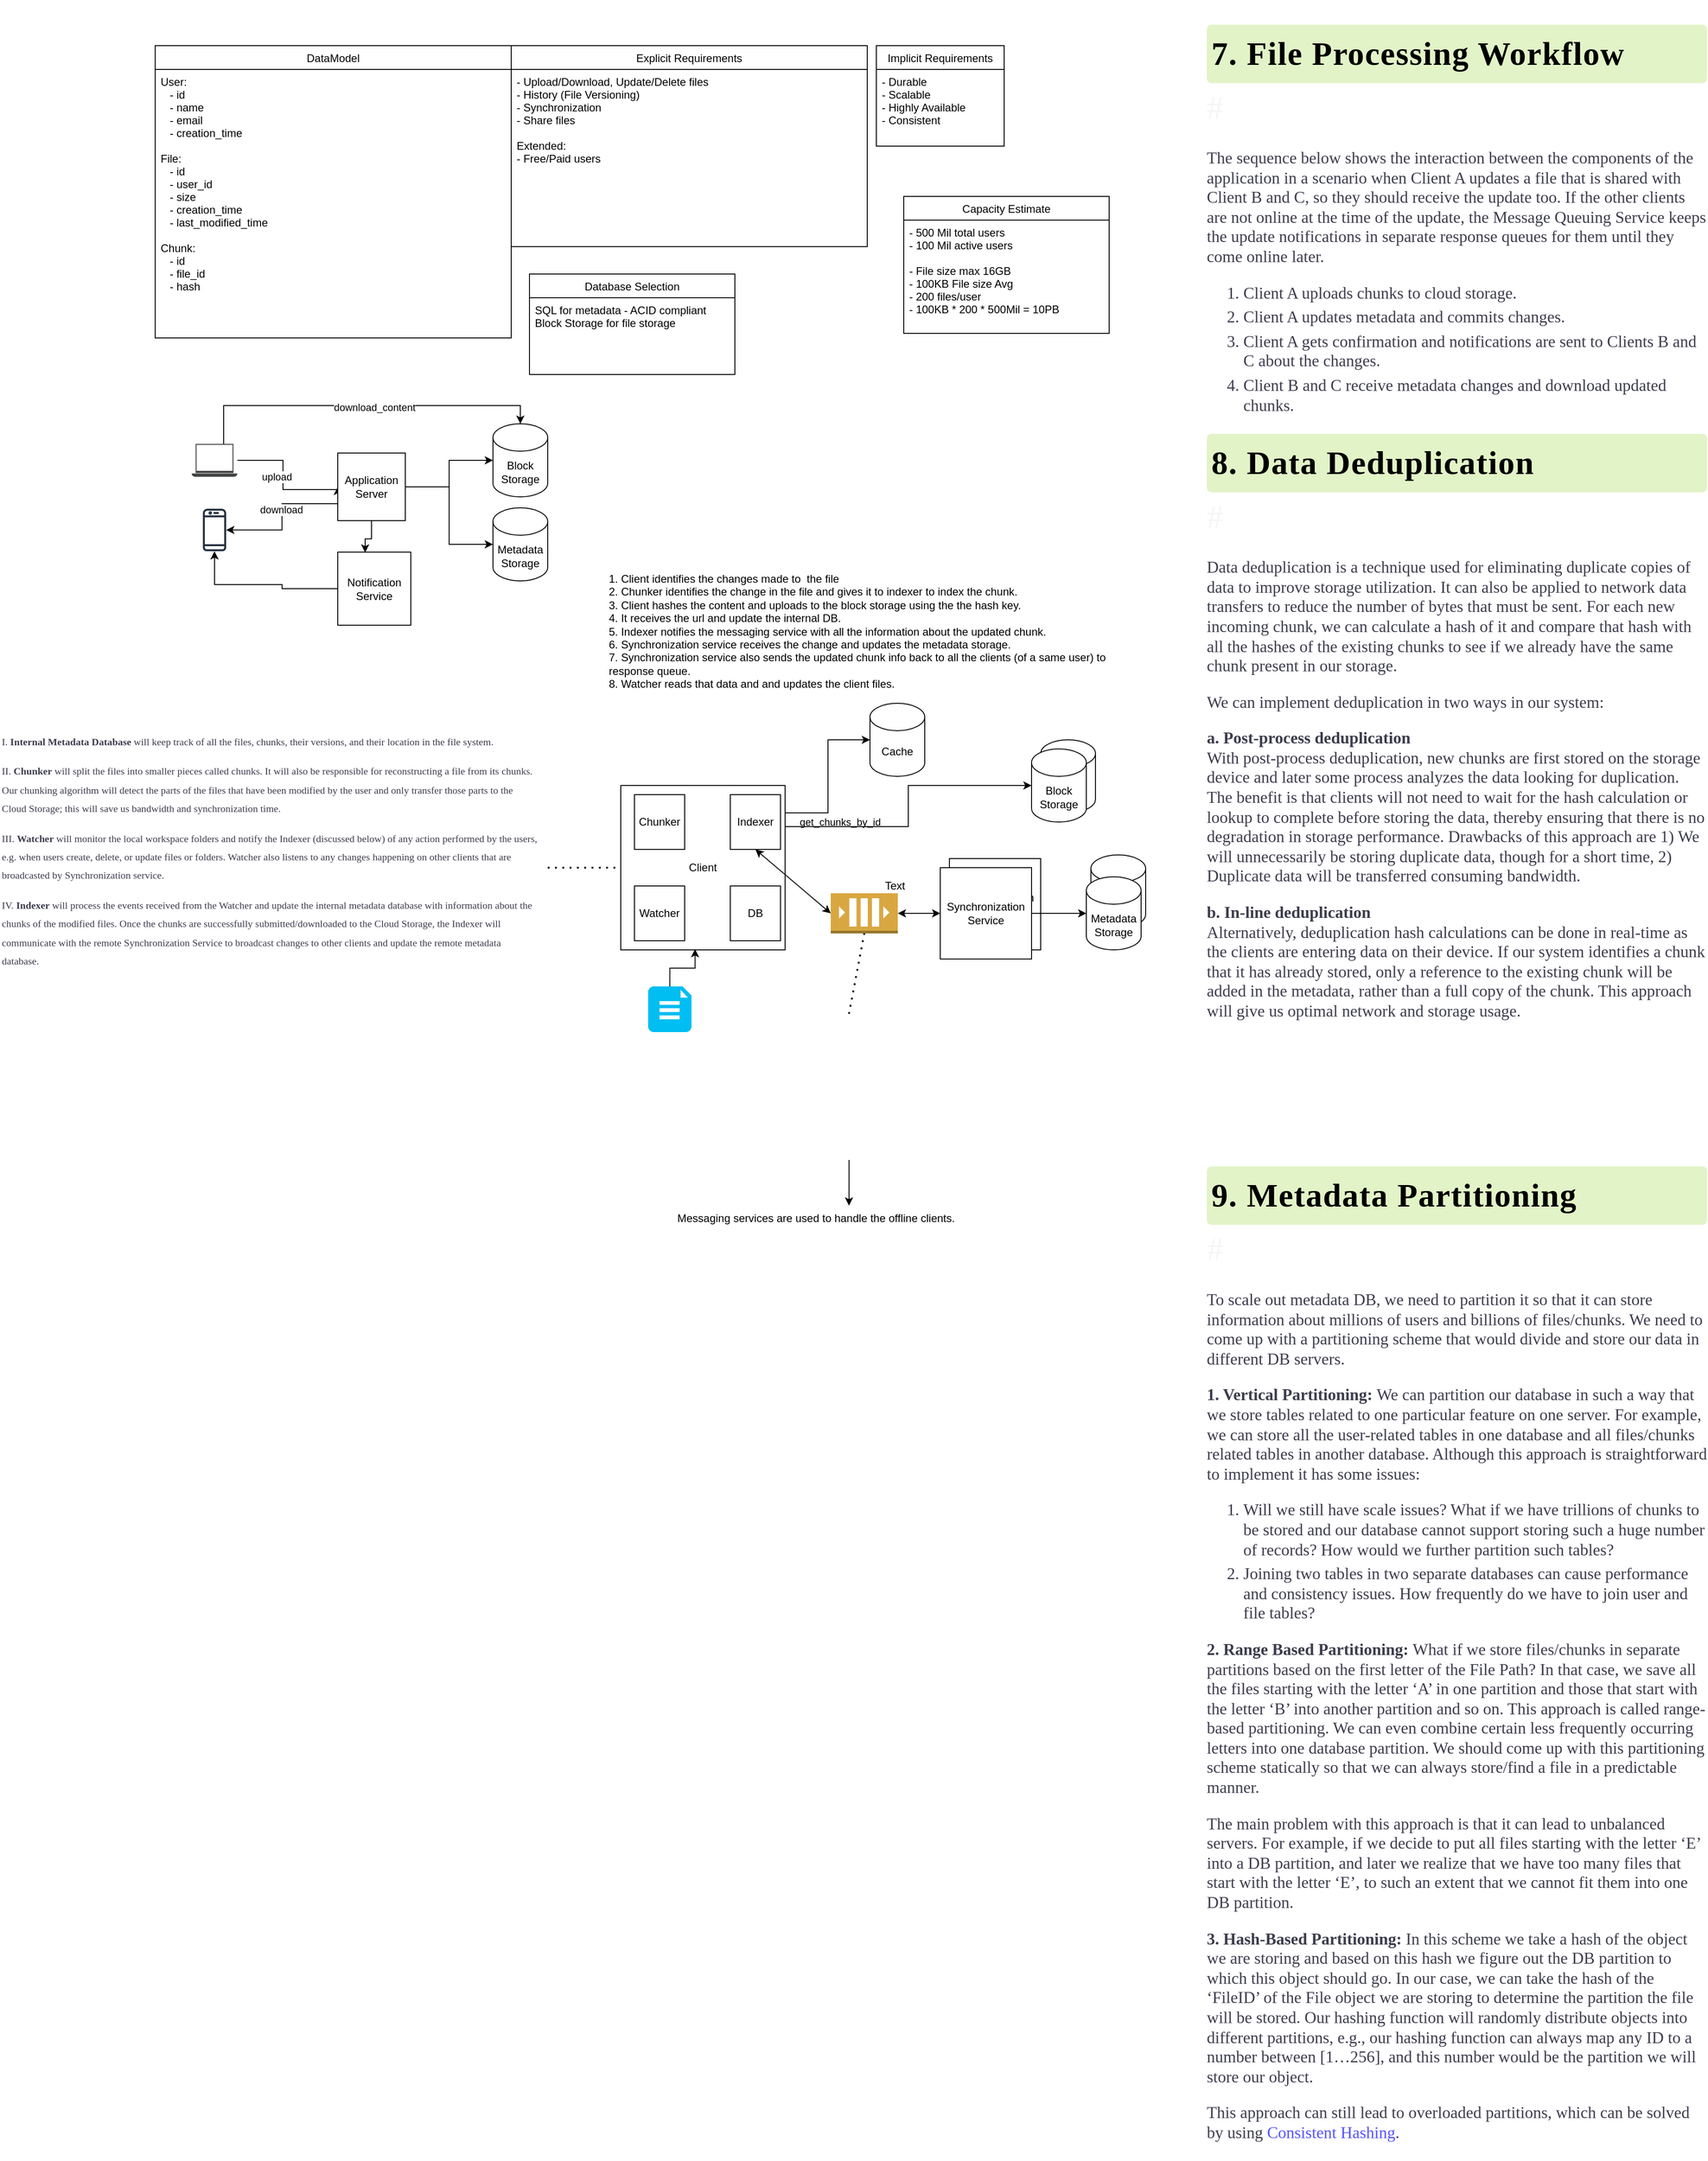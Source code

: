 <mxfile version="14.6.13" type="device"><diagram id="095sRGsU-ENcwPt-soYx" name="Page-1"><mxGraphModel dx="1539" dy="976" grid="1" gridSize="10" guides="1" tooltips="1" connect="1" arrows="1" fold="1" page="1" pageScale="1" pageWidth="850" pageHeight="1100" math="0" shadow="0"><root><mxCell id="0"/><mxCell id="1" parent="0"/><mxCell id="Kj6QXDKpfjniIszYXDEv-81" value="Synchronization Service" style="whiteSpace=wrap;html=1;aspect=fixed;" parent="1" vertex="1"><mxGeometry x="570" y="950" width="100" height="100" as="geometry"/></mxCell><mxCell id="Kj6QXDKpfjniIszYXDEv-69" value="Metadata&lt;br&gt;Storage" style="shape=cylinder3;whiteSpace=wrap;html=1;boundedLbl=1;backgroundOutline=1;size=15;" parent="1" vertex="1"><mxGeometry x="725" y="946" width="60" height="80" as="geometry"/></mxCell><mxCell id="Kj6QXDKpfjniIszYXDEv-68" value="Block Storage" style="shape=cylinder3;whiteSpace=wrap;html=1;boundedLbl=1;backgroundOutline=1;size=15;" parent="1" vertex="1"><mxGeometry x="670" y="820" width="60" height="80" as="geometry"/></mxCell><mxCell id="Kj6QXDKpfjniIszYXDEv-1" value="Explicit Requirements" style="swimlane;fontStyle=0;childLayout=stackLayout;horizontal=1;startSize=26;horizontalStack=0;resizeParent=1;resizeParentMax=0;resizeLast=0;collapsible=1;marginBottom=0;" parent="1" vertex="1"><mxGeometry x="90" y="60" width="390" height="220" as="geometry"/></mxCell><mxCell id="Kj6QXDKpfjniIszYXDEv-2" value="- Upload/Download, Update/Delete files&#10;- History (File Versioning)&#10;- Synchronization&#10;- Share files&#10;&#10;Extended:&#10;- Free/Paid users " style="text;strokeColor=none;fillColor=none;align=left;verticalAlign=top;spacingLeft=4;spacingRight=4;overflow=hidden;rotatable=0;points=[[0,0.5],[1,0.5]];portConstraint=eastwest;" parent="Kj6QXDKpfjniIszYXDEv-1" vertex="1"><mxGeometry y="26" width="390" height="194" as="geometry"/></mxCell><mxCell id="Kj6QXDKpfjniIszYXDEv-3" value="Implicit Requirements" style="swimlane;fontStyle=0;childLayout=stackLayout;horizontal=1;startSize=26;horizontalStack=0;resizeParent=1;resizeParentMax=0;resizeLast=0;collapsible=1;marginBottom=0;" parent="1" vertex="1"><mxGeometry x="490" y="60" width="140" height="110" as="geometry"/></mxCell><mxCell id="Kj6QXDKpfjniIszYXDEv-4" value="- Durable&#10;- Scalable&#10;- Highly Available&#10;- Consistent" style="text;strokeColor=none;fillColor=none;align=left;verticalAlign=top;spacingLeft=4;spacingRight=4;overflow=hidden;rotatable=0;points=[[0,0.5],[1,0.5]];portConstraint=eastwest;" parent="Kj6QXDKpfjniIszYXDEv-3" vertex="1"><mxGeometry y="26" width="140" height="84" as="geometry"/></mxCell><mxCell id="Kj6QXDKpfjniIszYXDEv-5" value="Database Selection" style="swimlane;fontStyle=0;childLayout=stackLayout;horizontal=1;startSize=26;horizontalStack=0;resizeParent=1;resizeParentMax=0;resizeLast=0;collapsible=1;marginBottom=0;" parent="1" vertex="1"><mxGeometry x="110" y="310" width="225" height="110" as="geometry"/></mxCell><mxCell id="Kj6QXDKpfjniIszYXDEv-6" value="SQL for metadata - ACID compliant&#10;Block Storage for file storage" style="text;strokeColor=none;fillColor=none;align=left;verticalAlign=top;spacingLeft=4;spacingRight=4;overflow=hidden;rotatable=0;points=[[0,0.5],[1,0.5]];portConstraint=eastwest;" parent="Kj6QXDKpfjniIszYXDEv-5" vertex="1"><mxGeometry y="26" width="225" height="84" as="geometry"/></mxCell><mxCell id="Kj6QXDKpfjniIszYXDEv-9" value="Capacity Estimate" style="swimlane;fontStyle=0;childLayout=stackLayout;horizontal=1;startSize=26;horizontalStack=0;resizeParent=1;resizeParentMax=0;resizeLast=0;collapsible=1;marginBottom=0;" parent="1" vertex="1"><mxGeometry x="520" y="225" width="225" height="150" as="geometry"/></mxCell><mxCell id="Kj6QXDKpfjniIszYXDEv-10" value="- 500 Mil total users&#10;- 100 Mil active users&#10;&#10;- File size max 16GB &#10;- 100KB File size Avg&#10;- 200 files/user&#10;- 100KB * 200 * 500Mil = 10PB&#10;&#10;" style="text;strokeColor=none;fillColor=none;align=left;verticalAlign=top;spacingLeft=4;spacingRight=4;overflow=hidden;rotatable=0;points=[[0,0.5],[1,0.5]];portConstraint=eastwest;" parent="Kj6QXDKpfjniIszYXDEv-9" vertex="1"><mxGeometry y="26" width="225" height="124" as="geometry"/></mxCell><mxCell id="Kj6QXDKpfjniIszYXDEv-11" value="DataModel" style="swimlane;fontStyle=0;childLayout=stackLayout;horizontal=1;startSize=26;horizontalStack=0;resizeParent=1;resizeParentMax=0;resizeLast=0;collapsible=1;marginBottom=0;" parent="1" vertex="1"><mxGeometry x="-300" y="60" width="390" height="320" as="geometry"/></mxCell><mxCell id="Kj6QXDKpfjniIszYXDEv-65" value="User:&#10;   - id&#10;   - name&#10;   - email&#10;   - creation_time&#10;&#10;File:&#10;   - id&#10;   - user_id&#10;   - size&#10;   - creation_time&#10;   - last_modified_time&#10;&#10;Chunk:&#10;   - id&#10;   - file_id&#10;   - hash " style="text;strokeColor=none;fillColor=none;align=left;verticalAlign=top;spacingLeft=4;spacingRight=4;overflow=hidden;rotatable=0;points=[[0,0.5],[1,0.5]];portConstraint=eastwest;" parent="Kj6QXDKpfjniIszYXDEv-11" vertex="1"><mxGeometry y="26" width="390" height="294" as="geometry"/></mxCell><mxCell id="Kj6QXDKpfjniIszYXDEv-25" style="edgeStyle=orthogonalEdgeStyle;rounded=0;orthogonalLoop=1;jettySize=auto;html=1;entryX=0;entryY=0.5;entryDx=0;entryDy=0;" parent="1" source="Kj6QXDKpfjniIszYXDEv-17" target="Kj6QXDKpfjniIszYXDEv-22" edge="1"><mxGeometry relative="1" as="geometry"><Array as="points"><mxPoint x="-160" y="514"/><mxPoint x="-160" y="546"/></Array></mxGeometry></mxCell><mxCell id="Kj6QXDKpfjniIszYXDEv-31" value="upload" style="edgeLabel;html=1;align=center;verticalAlign=middle;resizable=0;points=[];" parent="Kj6QXDKpfjniIszYXDEv-25" vertex="1" connectable="0"><mxGeometry x="-0.636" y="-2" relative="1" as="geometry"><mxPoint x="16" y="16" as="offset"/></mxGeometry></mxCell><mxCell id="Kj6QXDKpfjniIszYXDEv-36" style="edgeStyle=orthogonalEdgeStyle;rounded=0;orthogonalLoop=1;jettySize=auto;html=1;entryX=0.5;entryY=0;entryDx=0;entryDy=0;entryPerimeter=0;" parent="1" source="Kj6QXDKpfjniIszYXDEv-17" target="Kj6QXDKpfjniIszYXDEv-28" edge="1"><mxGeometry relative="1" as="geometry"><Array as="points"><mxPoint x="-225" y="454"/><mxPoint x="100" y="454"/></Array></mxGeometry></mxCell><mxCell id="Kj6QXDKpfjniIszYXDEv-37" value="download_content" style="edgeLabel;html=1;align=center;verticalAlign=middle;resizable=0;points=[];" parent="Kj6QXDKpfjniIszYXDEv-36" vertex="1" connectable="0"><mxGeometry x="0.07" y="-2" relative="1" as="geometry"><mxPoint as="offset"/></mxGeometry></mxCell><mxCell id="Kj6QXDKpfjniIszYXDEv-17" value="" style="pointerEvents=1;shadow=0;dashed=0;html=1;strokeColor=none;fillColor=#434445;aspect=fixed;labelPosition=center;verticalLabelPosition=bottom;verticalAlign=top;align=center;outlineConnect=0;shape=mxgraph.vvd.laptop;" parent="1" vertex="1"><mxGeometry x="-260" y="496" width="50" height="36" as="geometry"/></mxCell><mxCell id="Kj6QXDKpfjniIszYXDEv-26" style="edgeStyle=orthogonalEdgeStyle;rounded=0;orthogonalLoop=1;jettySize=auto;html=1;exitX=0;exitY=0.75;exitDx=0;exitDy=0;" parent="1" source="Kj6QXDKpfjniIszYXDEv-22" target="Kj6QXDKpfjniIszYXDEv-21" edge="1"><mxGeometry relative="1" as="geometry"/></mxCell><mxCell id="Kj6QXDKpfjniIszYXDEv-32" value="download" style="edgeLabel;html=1;align=center;verticalAlign=middle;resizable=0;points=[];" parent="Kj6QXDKpfjniIszYXDEv-26" vertex="1" connectable="0"><mxGeometry x="-0.106" y="-1" relative="1" as="geometry"><mxPoint as="offset"/></mxGeometry></mxCell><mxCell id="Kj6QXDKpfjniIszYXDEv-21" value="" style="outlineConnect=0;fontColor=#232F3E;gradientColor=none;fillColor=#232F3E;strokeColor=none;dashed=0;verticalLabelPosition=bottom;verticalAlign=top;align=center;html=1;fontSize=12;fontStyle=0;aspect=fixed;pointerEvents=1;shape=mxgraph.aws4.mobile_client;" parent="1" vertex="1"><mxGeometry x="-247.75" y="566" width="25.5" height="48.52" as="geometry"/></mxCell><mxCell id="Kj6QXDKpfjniIszYXDEv-29" style="edgeStyle=orthogonalEdgeStyle;rounded=0;orthogonalLoop=1;jettySize=auto;html=1;entryX=0;entryY=0.5;entryDx=0;entryDy=0;entryPerimeter=0;" parent="1" source="Kj6QXDKpfjniIszYXDEv-22" target="Kj6QXDKpfjniIszYXDEv-28" edge="1"><mxGeometry relative="1" as="geometry"/></mxCell><mxCell id="Kj6QXDKpfjniIszYXDEv-35" style="edgeStyle=orthogonalEdgeStyle;rounded=0;orthogonalLoop=1;jettySize=auto;html=1;entryX=0;entryY=0.5;entryDx=0;entryDy=0;entryPerimeter=0;" parent="1" source="Kj6QXDKpfjniIszYXDEv-22" target="Kj6QXDKpfjniIszYXDEv-34" edge="1"><mxGeometry relative="1" as="geometry"/></mxCell><mxCell id="xe1lGfjg5eiBu0CHNYC4-3" style="edgeStyle=orthogonalEdgeStyle;rounded=0;orthogonalLoop=1;jettySize=auto;html=1;entryX=0.375;entryY=0.006;entryDx=0;entryDy=0;entryPerimeter=0;" parent="1" source="Kj6QXDKpfjniIszYXDEv-22" target="xe1lGfjg5eiBu0CHNYC4-2" edge="1"><mxGeometry relative="1" as="geometry"/></mxCell><mxCell id="Kj6QXDKpfjniIszYXDEv-22" value="Application Server" style="whiteSpace=wrap;html=1;aspect=fixed;" parent="1" vertex="1"><mxGeometry x="-100" y="506" width="74" height="74" as="geometry"/></mxCell><mxCell id="Kj6QXDKpfjniIszYXDEv-28" value="Block Storage" style="shape=cylinder3;whiteSpace=wrap;html=1;boundedLbl=1;backgroundOutline=1;size=15;" parent="1" vertex="1"><mxGeometry x="70" y="474" width="60" height="80" as="geometry"/></mxCell><mxCell id="Kj6QXDKpfjniIszYXDEv-34" value="Metadata&lt;br&gt;Storage" style="shape=cylinder3;whiteSpace=wrap;html=1;boundedLbl=1;backgroundOutline=1;size=15;" parent="1" vertex="1"><mxGeometry x="70" y="566" width="60" height="80" as="geometry"/></mxCell><mxCell id="Kj6QXDKpfjniIszYXDEv-54" style="edgeStyle=orthogonalEdgeStyle;rounded=0;orthogonalLoop=1;jettySize=auto;html=1;entryX=0;entryY=0.5;entryDx=0;entryDy=0;entryPerimeter=0;exitX=1;exitY=0.25;exitDx=0;exitDy=0;" parent="1" source="Kj6QXDKpfjniIszYXDEv-38" target="Kj6QXDKpfjniIszYXDEv-83" edge="1"><mxGeometry relative="1" as="geometry"><mxPoint x="520" y="870" as="targetPoint"/><Array as="points"><mxPoint x="390" y="900"/><mxPoint x="437" y="900"/><mxPoint x="437" y="820"/></Array></mxGeometry></mxCell><mxCell id="Kj6QXDKpfjniIszYXDEv-67" value="get_chunks_by_id" style="edgeLabel;html=1;align=center;verticalAlign=middle;resizable=0;points=[];" parent="Kj6QXDKpfjniIszYXDEv-54" vertex="1" connectable="0"><mxGeometry x="0.083" y="4" relative="1" as="geometry"><mxPoint x="17" y="50" as="offset"/></mxGeometry></mxCell><mxCell id="Kj6QXDKpfjniIszYXDEv-84" style="edgeStyle=orthogonalEdgeStyle;rounded=0;orthogonalLoop=1;jettySize=auto;html=1;exitX=1;exitY=0.25;exitDx=0;exitDy=0;" parent="1" source="Kj6QXDKpfjniIszYXDEv-38" target="Kj6QXDKpfjniIszYXDEv-55" edge="1"><mxGeometry relative="1" as="geometry"/></mxCell><mxCell id="Kj6QXDKpfjniIszYXDEv-38" value="Client" style="whiteSpace=wrap;html=1;aspect=fixed;" parent="1" vertex="1"><mxGeometry x="210" y="870" width="180" height="180" as="geometry"/></mxCell><mxCell id="Kj6QXDKpfjniIszYXDEv-40" value="Chunker" style="rounded=0;whiteSpace=wrap;html=1;" parent="1" vertex="1"><mxGeometry x="225" y="880" width="55" height="60" as="geometry"/></mxCell><mxCell id="Kj6QXDKpfjniIszYXDEv-42" value="Indexer" style="rounded=0;whiteSpace=wrap;html=1;" parent="1" vertex="1"><mxGeometry x="330" y="880" width="55" height="60" as="geometry"/></mxCell><mxCell id="Kj6QXDKpfjniIszYXDEv-43" value="Watcher" style="rounded=0;whiteSpace=wrap;html=1;" parent="1" vertex="1"><mxGeometry x="225" y="980" width="55" height="60" as="geometry"/></mxCell><mxCell id="Kj6QXDKpfjniIszYXDEv-44" value="DB" style="rounded=0;whiteSpace=wrap;html=1;" parent="1" vertex="1"><mxGeometry x="330" y="980" width="55" height="60" as="geometry"/></mxCell><mxCell id="Kj6QXDKpfjniIszYXDEv-45" value="&lt;div class=&quot;mt-5 relative&quot; style=&quot;box-sizing: border-box ; margin-top: 1.25rem ; position: relative ; color: rgb(0 , 0 , 0) ; font-style: normal ; font-weight: 400 ; letter-spacing: normal ; text-indent: 0px ; text-transform: none ; word-spacing: 0px ; background-color: rgb(255 , 255 , 255)&quot;&gt;&lt;div style=&quot;box-sizing: border-box&quot;&gt;&lt;div style=&quot;box-sizing: border-box&quot;&gt;&lt;div style=&quot;box-sizing: border-box&quot;&gt;&lt;div tabindex=&quot;0&quot; style=&quot;box-sizing: border-box ; outline: none&quot;&gt;&lt;div style=&quot;box-sizing: border-box&quot;&gt;&lt;div class=&quot;&quot; style=&quot;box-sizing: border-box&quot;&gt;&lt;div class=&quot;&quot; style=&quot;box-sizing: border-box&quot;&gt;&lt;div class=&quot;markdown-container-div Markdown__MarkdownContainerDiv-sc-1j2yuel-5 hwDRqT&quot; style=&quot;box-sizing: border-box ; height: auto ; width: 588.182px&quot;&gt;&lt;div class=&quot;markdownViewer Markdown__Viewer-sc-1j2yuel-1 gvyjDX&quot; style=&quot;box-sizing: border-box ; color: rgb(61 , 61 , 78) ; line-height: 1.7 ; outline: none ; overflow-wrap: break-word&quot;&gt;&lt;p style=&quot;box-sizing: border-box ; margin: 1em 0px ; display: block&quot;&gt;&lt;font face=&quot;Verdana&quot; style=&quot;font-size: 11px&quot;&gt;I.&amp;nbsp;&lt;strong style=&quot;box-sizing: border-box ; font-weight: 700&quot;&gt;Internal Metadata Database&lt;/strong&gt;&amp;nbsp;will keep track of all the files, chunks, their versions, and their location in the file system.&lt;/font&gt;&lt;/p&gt;&lt;p style=&quot;box-sizing: border-box ; margin: 1em 0px ; display: block&quot;&gt;&lt;font face=&quot;Verdana&quot; style=&quot;font-size: 11px&quot;&gt;II.&lt;span&gt;&amp;nbsp;&lt;/span&gt;&lt;strong style=&quot;box-sizing: border-box ; font-weight: 700&quot;&gt;Chunker&lt;/strong&gt;&lt;span&gt;&amp;nbsp;&lt;/span&gt;will split the files into smaller pieces called chunks. It will also be responsible for reconstructing a file from its chunks. Our chunking algorithm will detect the parts of the files that have been modified by the user and only transfer those parts to the Cloud Storage; this will save us bandwidth and synchronization time.&lt;/font&gt;&lt;/p&gt;&lt;p style=&quot;box-sizing: border-box ; margin: 1em 0px ; display: block&quot;&gt;&lt;font face=&quot;Verdana&quot; style=&quot;font-size: 11px&quot;&gt;III.&lt;span&gt;&amp;nbsp;&lt;/span&gt;&lt;strong style=&quot;box-sizing: border-box ; font-weight: 700&quot;&gt;Watcher&lt;/strong&gt;&lt;span&gt;&amp;nbsp;&lt;/span&gt;will monitor the local workspace folders and notify the Indexer (discussed below) of any action performed by the users, e.g. when users create, delete, or update files or folders. Watcher also listens to any changes happening on other clients that are broadcasted by Synchronization service.&lt;/font&gt;&lt;/p&gt;&lt;p style=&quot;box-sizing: border-box ; margin: 1em 0px ; display: block&quot;&gt;&lt;font face=&quot;Verdana&quot; style=&quot;font-size: 11px&quot;&gt;IV.&lt;span&gt;&amp;nbsp;&lt;/span&gt;&lt;strong style=&quot;box-sizing: border-box ; font-weight: 700&quot;&gt;Indexer&lt;/strong&gt;&lt;span&gt;&amp;nbsp;&lt;/span&gt;will process the events received from the Watcher and update the internal metadata database with information about the chunks of the modified files. Once the chunks are successfully submitted/downloaded to the Cloud Storage, the Indexer will communicate with the remote Synchronization Service to broadcast changes to other clients and update the remote metadata database.&lt;/font&gt;&lt;/p&gt;&lt;/div&gt;&lt;/div&gt;&lt;/div&gt;&lt;/div&gt;&lt;/div&gt;&lt;/div&gt;&lt;/div&gt;&lt;/div&gt;&lt;/div&gt;&lt;/div&gt;&lt;div class=&quot;mt-5 relative&quot; style=&quot;box-sizing: border-box ; margin-top: 1.25rem ; position: relative ; color: rgb(0 , 0 , 0) ; font-style: normal ; font-weight: 400 ; letter-spacing: normal ; text-indent: 0px ; text-transform: none ; word-spacing: 0px ; background-color: rgb(255 , 255 , 255)&quot;&gt;&lt;div style=&quot;box-sizing: border-box&quot;&gt;&lt;div style=&quot;box-sizing: border-box&quot;&gt;&lt;div style=&quot;box-sizing: border-box&quot;&gt;&lt;div tabindex=&quot;0&quot; style=&quot;box-sizing: border-box ; outline: none&quot;&gt;&lt;div style=&quot;box-sizing: border-box&quot;&gt;&lt;div class=&quot;&quot; style=&quot;box-sizing: border-box&quot;&gt;&lt;div class=&quot;&quot; style=&quot;box-sizing: border-box&quot;&gt;&lt;div style=&quot;box-sizing: border-box ; margin-top: 30px ; margin-bottom: 30px&quot;&gt;&lt;div style=&quot;box-sizing: border-box ; text-align: center&quot;&gt;&lt;div style=&quot;box-sizing: border-box ; position: relative ; display: inline-flex ; align-items: flex-start&quot;&gt;&lt;br class=&quot;Apple-interchange-newline&quot;&gt;&lt;/div&gt;&lt;/div&gt;&lt;/div&gt;&lt;/div&gt;&lt;/div&gt;&lt;/div&gt;&lt;/div&gt;&lt;/div&gt;&lt;/div&gt;&lt;/div&gt;&lt;/div&gt;" style="text;whiteSpace=wrap;html=1;" parent="1" vertex="1"><mxGeometry x="-470" y="785" width="600" height="350" as="geometry"/></mxCell><mxCell id="Kj6QXDKpfjniIszYXDEv-50" value="" style="endArrow=none;dashed=1;html=1;dashPattern=1 3;strokeWidth=2;" parent="1" source="Kj6QXDKpfjniIszYXDEv-45" target="Kj6QXDKpfjniIszYXDEv-38" edge="1"><mxGeometry width="50" height="50" relative="1" as="geometry"><mxPoint x="90" y="1000" as="sourcePoint"/><mxPoint x="140" y="950" as="targetPoint"/></mxGeometry></mxCell><mxCell id="Kj6QXDKpfjniIszYXDEv-58" value="" style="edgeStyle=orthogonalEdgeStyle;rounded=0;orthogonalLoop=1;jettySize=auto;html=1;" parent="1" source="Kj6QXDKpfjniIszYXDEv-51" target="Kj6QXDKpfjniIszYXDEv-57" edge="1"><mxGeometry relative="1" as="geometry"/></mxCell><mxCell id="Kj6QXDKpfjniIszYXDEv-51" value="Synchronization Service" style="whiteSpace=wrap;html=1;aspect=fixed;" parent="1" vertex="1"><mxGeometry x="560" y="960" width="100" height="100" as="geometry"/></mxCell><mxCell id="Kj6QXDKpfjniIszYXDEv-55" value="Block Storage" style="shape=cylinder3;whiteSpace=wrap;html=1;boundedLbl=1;backgroundOutline=1;size=15;" parent="1" vertex="1"><mxGeometry x="660" y="830" width="60" height="80" as="geometry"/></mxCell><mxCell id="Kj6QXDKpfjniIszYXDEv-56" value="" style="outlineConnect=0;dashed=0;verticalLabelPosition=bottom;verticalAlign=top;align=center;html=1;shape=mxgraph.aws3.queue;fillColor=#D9A741;gradientColor=none;" parent="1" vertex="1"><mxGeometry x="440" y="988" width="73.5" height="44" as="geometry"/></mxCell><mxCell id="Kj6QXDKpfjniIszYXDEv-57" value="Metadata&lt;br&gt;Storage" style="shape=cylinder3;whiteSpace=wrap;html=1;boundedLbl=1;backgroundOutline=1;size=15;" parent="1" vertex="1"><mxGeometry x="720" y="970" width="60" height="80" as="geometry"/></mxCell><mxCell id="Kj6QXDKpfjniIszYXDEv-80" style="edgeStyle=orthogonalEdgeStyle;rounded=0;orthogonalLoop=1;jettySize=auto;html=1;entryX=0.391;entryY=0;entryDx=0;entryDy=0;entryPerimeter=0;" parent="1" source="Kj6QXDKpfjniIszYXDEv-61" target="Kj6QXDKpfjniIszYXDEv-79" edge="1"><mxGeometry relative="1" as="geometry"/></mxCell><mxCell id="Kj6QXDKpfjniIszYXDEv-61" value="" style="shape=image;verticalLabelPosition=bottom;labelBackgroundColor=#ffffff;verticalAlign=top;aspect=fixed;imageAspect=0;image=https://media.geeksforgeeks.org/wp-content/cdn-uploads/20200619220312/System-Design-Dropbox-Message-Queue-Service.png;" parent="1" vertex="1"><mxGeometry x="324.05" y="1120" width="271.9" height="160" as="geometry"/></mxCell><mxCell id="Kj6QXDKpfjniIszYXDEv-62" value="" style="endArrow=none;dashed=1;html=1;dashPattern=1 3;strokeWidth=2;entryX=0.5;entryY=1;entryDx=0;entryDy=0;entryPerimeter=0;exitX=0.5;exitY=0;exitDx=0;exitDy=0;" parent="1" source="Kj6QXDKpfjniIszYXDEv-61" target="Kj6QXDKpfjniIszYXDEv-56" edge="1"><mxGeometry width="50" height="50" relative="1" as="geometry"><mxPoint x="60" y="1230" as="sourcePoint"/><mxPoint x="110" y="1180" as="targetPoint"/></mxGeometry></mxCell><mxCell id="Kj6QXDKpfjniIszYXDEv-73" value="" style="endArrow=classic;startArrow=classic;html=1;entryX=0;entryY=0.5;entryDx=0;entryDy=0;exitX=1;exitY=0.5;exitDx=0;exitDy=0;exitPerimeter=0;" parent="1" source="Kj6QXDKpfjniIszYXDEv-56" target="Kj6QXDKpfjniIszYXDEv-51" edge="1"><mxGeometry width="50" height="50" relative="1" as="geometry"><mxPoint x="490" y="1044" as="sourcePoint"/><mxPoint x="570" y="1140" as="targetPoint"/></mxGeometry></mxCell><mxCell id="Kj6QXDKpfjniIszYXDEv-75" value="" style="endArrow=classic;startArrow=classic;html=1;entryX=0;entryY=0.5;entryDx=0;entryDy=0;exitX=0.5;exitY=1;exitDx=0;exitDy=0;entryPerimeter=0;" parent="1" source="Kj6QXDKpfjniIszYXDEv-42" target="Kj6QXDKpfjniIszYXDEv-56" edge="1"><mxGeometry width="50" height="50" relative="1" as="geometry"><mxPoint x="500" y="1054" as="sourcePoint"/><mxPoint x="540" y="1054" as="targetPoint"/></mxGeometry></mxCell><mxCell id="Kj6QXDKpfjniIszYXDEv-76" value="1. Client identifies the changes made to&amp;nbsp; the file&amp;nbsp;&lt;br&gt;2. Chunker identifies the change in the file and gives it to indexer to index the chunk.&lt;br&gt;3. Client hashes the content and uploads to the block storage using the the hash key.&lt;br&gt;4. It receives the url and update the internal DB.&lt;br&gt;5. Indexer notifies the messaging service with all the information about the updated chunk.&lt;br&gt;6. Synchronization service receives the change and updates the metadata storage.&lt;br&gt;7. Synchronization service also sends the updated chunk info back to all the clients (of a same user) to response queue.&lt;br&gt;8. Watcher reads that data and and updates the client files." style="text;whiteSpace=wrap;html=1;" parent="1" vertex="1"><mxGeometry x="195" y="630" width="590" height="140" as="geometry"/></mxCell><mxCell id="Kj6QXDKpfjniIszYXDEv-79" value="Messaging services are used to handle the offline clients." style="text;whiteSpace=wrap;html=1;" parent="1" vertex="1"><mxGeometry x="270" y="1330" width="485.95" height="30" as="geometry"/></mxCell><mxCell id="Kj6QXDKpfjniIszYXDEv-83" value="Cache" style="shape=cylinder3;whiteSpace=wrap;html=1;boundedLbl=1;backgroundOutline=1;size=15;" parent="1" vertex="1"><mxGeometry x="483" y="780" width="60" height="80" as="geometry"/></mxCell><mxCell id="Kj6QXDKpfjniIszYXDEv-88" value="&lt;meta charset=&quot;utf-8&quot;&gt;&lt;h2 id=&quot;div-stylecolorblack-background-colore2f4c7-border-radius5px-padding5px9-metadata-partitioningdiv&quot; style=&quot;box-sizing: border-box; font-family: &amp;quot;nunito sans&amp;quot;; font-weight: 600; line-height: 1.5; color: rgb(46, 46, 64); margin-top: 20px; margin-bottom: 10px; font-size: 2.25rem; letter-spacing: 0.025em; font-style: normal; text-indent: 0px; text-transform: none; word-spacing: 0px; background-color: rgb(255, 255, 255);&quot;&gt;&lt;div style=&quot;box-sizing: border-box ; color: black ; background-color: rgb(226 , 244 , 199) ; border-radius: 5px ; padding: 5px&quot;&gt;9. Metadata Partitioning&lt;/div&gt;&lt;a class=&quot;markdownIt-Anchor&quot; href=&quot;https://www.educative.io/courses/grokking-the-system-design-interview/m22Gymjp4mG#div-stylecolorblack-background-colore2f4c7-border-radius5px-padding5px9-metadata-partitioningdiv&quot; style=&quot;box-sizing: border-box ; background-color: transparent ; color: rgb(85 , 83 , 255) ; text-decoration: none ; transition: 0.2s ease 0s&quot;&gt;&lt;span class=&quot;anchor-link&quot; style=&quot;box-sizing: border-box ; color: rgb(245 , 245 , 245) ; font-weight: normal ; transition: all 0.2s ease 0s&quot;&gt;#&lt;/span&gt;&lt;/a&gt;&lt;/h2&gt;&lt;p style=&quot;box-sizing: border-box; margin: 1em 0px; display: block; color: rgb(61, 61, 78); font-family: &amp;quot;droid serif&amp;quot;, georgia, serif; font-size: 18px; font-style: normal; font-weight: 400; letter-spacing: normal; text-indent: 0px; text-transform: none; word-spacing: 0px; background-color: rgb(255, 255, 255);&quot;&gt;To scale out metadata DB, we need to partition it so that it can store information about millions of users and billions of files/chunks. We need to come up with a partitioning scheme that would divide and store our data in different DB servers.&lt;/p&gt;&lt;p style=&quot;box-sizing: border-box; margin: 1em 0px; display: block; color: rgb(61, 61, 78); font-family: &amp;quot;droid serif&amp;quot;, georgia, serif; font-size: 18px; font-style: normal; font-weight: 400; letter-spacing: normal; text-indent: 0px; text-transform: none; word-spacing: 0px; background-color: rgb(255, 255, 255);&quot;&gt;&lt;strong style=&quot;box-sizing: border-box ; font-weight: 700 ; font-family: &amp;quot;droid serif&amp;quot; , &amp;quot;georgia&amp;quot; , serif&quot;&gt;1. Vertical Partitioning:&lt;/strong&gt;&lt;span&gt;&amp;nbsp;&lt;/span&gt;We can partition our database in such a way that we store tables related to one particular feature on one server. For example, we can store all the user-related tables in one database and all files/chunks related tables in another database. Although this approach is straightforward to implement it has some issues:&lt;/p&gt;&lt;ol style=&quot;box-sizing: border-box; margin-top: 0px; margin-bottom: 10px; color: rgb(61, 61, 78); font-family: &amp;quot;droid serif&amp;quot;, georgia, serif; font-size: 18px; font-style: normal; font-weight: 400; letter-spacing: normal; text-indent: 0px; text-transform: none; word-spacing: 0px; background-color: rgb(255, 255, 255);&quot;&gt;&lt;li style=&quot;box-sizing: border-box ; margin-bottom: 5px&quot;&gt;Will we still have scale issues? What if we have trillions of chunks to be stored and our database cannot support storing such a huge number of records? How would we further partition such tables?&lt;/li&gt;&lt;li style=&quot;box-sizing: border-box ; margin-bottom: 5px&quot;&gt;Joining two tables in two separate databases can cause performance and consistency issues. How frequently do we have to join user and file tables?&lt;/li&gt;&lt;/ol&gt;&lt;p style=&quot;box-sizing: border-box; margin: 1em 0px; display: block; color: rgb(61, 61, 78); font-family: &amp;quot;droid serif&amp;quot;, georgia, serif; font-size: 18px; font-style: normal; font-weight: 400; letter-spacing: normal; text-indent: 0px; text-transform: none; word-spacing: 0px; background-color: rgb(255, 255, 255);&quot;&gt;&lt;strong style=&quot;box-sizing: border-box ; font-weight: 700 ; font-family: &amp;quot;droid serif&amp;quot; , &amp;quot;georgia&amp;quot; , serif&quot;&gt;2. Range Based Partitioning:&lt;/strong&gt;&lt;span&gt;&amp;nbsp;&lt;/span&gt;What if we store files/chunks in separate partitions based on the first letter of the File Path? In that case, we save all the files starting with the letter ‘A’ in one partition and those that start with the letter ‘B’ into another partition and so on. This approach is called range-based partitioning. We can even combine certain less frequently occurring letters into one database partition. We should come up with this partitioning scheme statically so that we can always store/find a file in a predictable manner.&lt;/p&gt;&lt;p style=&quot;box-sizing: border-box; margin: 1em 0px; display: block; color: rgb(61, 61, 78); font-family: &amp;quot;droid serif&amp;quot;, georgia, serif; font-size: 18px; font-style: normal; font-weight: 400; letter-spacing: normal; text-indent: 0px; text-transform: none; word-spacing: 0px; background-color: rgb(255, 255, 255);&quot;&gt;The main problem with this approach is that it can lead to unbalanced servers. For example, if we decide to put all files starting with the letter ‘E’ into a DB partition, and later we realize that we have too many files that start with the letter ‘E’, to such an extent that we cannot fit them into one DB partition.&lt;/p&gt;&lt;p style=&quot;box-sizing: border-box; margin: 1em 0px; display: block; color: rgb(61, 61, 78); font-family: &amp;quot;droid serif&amp;quot;, georgia, serif; font-size: 18px; font-style: normal; font-weight: 400; letter-spacing: normal; text-indent: 0px; text-transform: none; word-spacing: 0px; background-color: rgb(255, 255, 255);&quot;&gt;&lt;strong style=&quot;box-sizing: border-box ; font-weight: 700 ; font-family: &amp;quot;droid serif&amp;quot; , &amp;quot;georgia&amp;quot; , serif&quot;&gt;3. Hash-Based Partitioning:&lt;/strong&gt;&lt;span&gt;&amp;nbsp;&lt;/span&gt;In this scheme we take a hash of the object we are storing and based on this hash we figure out the DB partition to which this object should go. In our case, we can take the hash of the ‘FileID’ of the File object we are storing to determine the partition the file will be stored. Our hashing function will randomly distribute objects into different partitions, e.g., our hashing function can always map any ID to a number between [1…256], and this number would be the partition we will store our object.&lt;/p&gt;&lt;p style=&quot;box-sizing: border-box; margin: 1em 0px; display: block; color: rgb(61, 61, 78); font-family: &amp;quot;droid serif&amp;quot;, georgia, serif; font-size: 18px; font-style: normal; font-weight: 400; letter-spacing: normal; text-indent: 0px; text-transform: none; word-spacing: 0px; background-color: rgb(255, 255, 255);&quot;&gt;This approach can still lead to overloaded partitions, which can be solved by using&lt;span&gt;&amp;nbsp;&lt;/span&gt;&lt;a href=&quot;https://www.educative.io/collection/page/5668639101419520/5649050225344512/5709068098338816&quot; target=&quot;_blank&quot; style=&quot;box-sizing: border-box ; background-color: transparent ; color: rgb(85 , 83 , 255) ; text-decoration: none ; transition: 0.2s ease 0s&quot;&gt;Consistent Hashing&lt;/a&gt;.&lt;/p&gt;" style="text;whiteSpace=wrap;html=1;" parent="1" vertex="1"><mxGeometry x="850" y="1260" width="550" height="890" as="geometry"/></mxCell><mxCell id="Kj6QXDKpfjniIszYXDEv-89" value="&lt;meta charset=&quot;utf-8&quot;&gt;&lt;h2 id=&quot;div-stylecolorblack-background-colore2f4c7-border-radius5px-padding5px7-file-processing-workflowdiv&quot; style=&quot;box-sizing: border-box; font-family: &amp;quot;nunito sans&amp;quot;; font-weight: 600; line-height: 1.5; color: rgb(46, 46, 64); margin-top: 20px; margin-bottom: 10px; font-size: 2.25rem; letter-spacing: 0.025em; font-style: normal; text-indent: 0px; text-transform: none; word-spacing: 0px; background-color: rgb(255, 255, 255);&quot;&gt;&lt;div style=&quot;box-sizing: border-box ; color: black ; background-color: rgb(226 , 244 , 199) ; border-radius: 5px ; padding: 5px&quot;&gt;7. File Processing Workflow&lt;/div&gt;&lt;a class=&quot;markdownIt-Anchor&quot; href=&quot;https://www.educative.io/courses/grokking-the-system-design-interview/m22Gymjp4mG#div-stylecolorblack-background-colore2f4c7-border-radius5px-padding5px7-file-processing-workflowdiv&quot; style=&quot;box-sizing: border-box ; background-color: transparent ; color: rgb(85 , 83 , 255) ; text-decoration: none ; transition: 0.2s ease 0s&quot;&gt;&lt;span class=&quot;anchor-link&quot; style=&quot;box-sizing: border-box ; color: rgb(245 , 245 , 245) ; font-weight: normal ; transition: all 0.2s ease 0s&quot;&gt;#&lt;/span&gt;&lt;/a&gt;&lt;/h2&gt;&lt;p style=&quot;box-sizing: border-box; margin: 1em 0px; display: block; color: rgb(61, 61, 78); font-family: &amp;quot;droid serif&amp;quot;, georgia, serif; font-size: 18px; font-style: normal; font-weight: 400; letter-spacing: normal; text-indent: 0px; text-transform: none; word-spacing: 0px; background-color: rgb(255, 255, 255);&quot;&gt;The sequence below shows the interaction between the components of the application in a scenario when Client A updates a file that is shared with Client B and C, so they should receive the update too. If the other clients are not online at the time of the update, the Message Queuing Service keeps the update notifications in separate response queues for them until they come online later.&lt;/p&gt;&lt;ol style=&quot;box-sizing: border-box; margin-top: 0px; margin-bottom: 10px; color: rgb(61, 61, 78); font-family: &amp;quot;droid serif&amp;quot;, georgia, serif; font-size: 18px; font-style: normal; font-weight: 400; letter-spacing: normal; text-indent: 0px; text-transform: none; word-spacing: 0px; background-color: rgb(255, 255, 255);&quot;&gt;&lt;li style=&quot;box-sizing: border-box ; margin-bottom: 5px&quot;&gt;Client A uploads chunks to cloud storage.&lt;/li&gt;&lt;li style=&quot;box-sizing: border-box ; margin-bottom: 5px&quot;&gt;Client A updates metadata and commits changes.&lt;/li&gt;&lt;li style=&quot;box-sizing: border-box ; margin-bottom: 5px&quot;&gt;Client A gets confirmation and notifications are sent to Clients B and C about the changes.&lt;/li&gt;&lt;li style=&quot;box-sizing: border-box ; margin-bottom: 5px&quot;&gt;Client B and C receive metadata changes and download updated chunks.&lt;/li&gt;&lt;/ol&gt;&lt;h2 id=&quot;div-stylecolorblack-background-colore2f4c7-border-radius5px-padding5px8-data-deduplicationdiv&quot; style=&quot;box-sizing: border-box; font-family: &amp;quot;nunito sans&amp;quot;; font-weight: 600; line-height: 1.5; color: rgb(46, 46, 64); margin-top: 20px; margin-bottom: 10px; font-size: 2.25rem; letter-spacing: 0.025em; font-style: normal; text-indent: 0px; text-transform: none; word-spacing: 0px; background-color: rgb(255, 255, 255);&quot;&gt;&lt;div style=&quot;box-sizing: border-box ; color: black ; background-color: rgb(226 , 244 , 199) ; border-radius: 5px ; padding: 5px&quot;&gt;8. Data Deduplication&lt;/div&gt;&lt;a class=&quot;markdownIt-Anchor&quot; href=&quot;https://www.educative.io/courses/grokking-the-system-design-interview/m22Gymjp4mG#div-stylecolorblack-background-colore2f4c7-border-radius5px-padding5px8-data-deduplicationdiv&quot; style=&quot;box-sizing: border-box ; background-color: transparent ; color: rgb(85 , 83 , 255) ; text-decoration: none ; transition: 0.2s ease 0s&quot;&gt;&lt;span class=&quot;anchor-link&quot; style=&quot;box-sizing: border-box ; color: rgb(245 , 245 , 245) ; font-weight: normal ; transition: all 0.2s ease 0s&quot;&gt;#&lt;/span&gt;&lt;/a&gt;&lt;/h2&gt;&lt;p style=&quot;box-sizing: border-box; margin: 1em 0px; display: block; color: rgb(61, 61, 78); font-family: &amp;quot;droid serif&amp;quot;, georgia, serif; font-size: 18px; font-style: normal; font-weight: 400; letter-spacing: normal; text-indent: 0px; text-transform: none; word-spacing: 0px; background-color: rgb(255, 255, 255);&quot;&gt;Data deduplication is a technique used for eliminating duplicate copies of data to improve storage utilization. It can also be applied to network data transfers to reduce the number of bytes that must be sent. For each new incoming chunk, we can calculate a hash of it and compare that hash with all the hashes of the existing chunks to see if we already have the same chunk present in our storage.&lt;/p&gt;&lt;p style=&quot;box-sizing: border-box; margin: 1em 0px; display: block; color: rgb(61, 61, 78); font-family: &amp;quot;droid serif&amp;quot;, georgia, serif; font-size: 18px; font-style: normal; font-weight: 400; letter-spacing: normal; text-indent: 0px; text-transform: none; word-spacing: 0px; background-color: rgb(255, 255, 255);&quot;&gt;We can implement deduplication in two ways in our system:&lt;/p&gt;&lt;p style=&quot;box-sizing: border-box; margin: 1em 0px; display: block; color: rgb(61, 61, 78); font-family: &amp;quot;droid serif&amp;quot;, georgia, serif; font-size: 18px; font-style: normal; font-weight: 400; letter-spacing: normal; text-indent: 0px; text-transform: none; word-spacing: 0px; background-color: rgb(255, 255, 255);&quot;&gt;&lt;strong style=&quot;box-sizing: border-box ; font-weight: 700 ; font-family: &amp;quot;droid serif&amp;quot; , &amp;quot;georgia&amp;quot; , serif&quot;&gt;a. Post-process deduplication&lt;/strong&gt;&lt;br style=&quot;box-sizing: border-box&quot;&gt;With post-process deduplication, new chunks are first stored on the storage device and later some process analyzes the data looking for duplication. The benefit is that clients will not need to wait for the hash calculation or lookup to complete before storing the data, thereby ensuring that there is no degradation in storage performance. Drawbacks of this approach are 1) We will unnecessarily be storing duplicate data, though for a short time, 2) Duplicate data will be transferred consuming bandwidth.&lt;/p&gt;&lt;p style=&quot;box-sizing: border-box; margin: 1em 0px; display: block; color: rgb(61, 61, 78); font-family: &amp;quot;droid serif&amp;quot;, georgia, serif; font-size: 18px; font-style: normal; font-weight: 400; letter-spacing: normal; text-indent: 0px; text-transform: none; word-spacing: 0px; background-color: rgb(255, 255, 255);&quot;&gt;&lt;strong style=&quot;box-sizing: border-box ; font-weight: 700 ; font-family: &amp;quot;droid serif&amp;quot; , &amp;quot;georgia&amp;quot; , serif&quot;&gt;b. In-line deduplication&lt;/strong&gt;&lt;br style=&quot;box-sizing: border-box&quot;&gt;Alternatively, deduplication hash calculations can be done in real-time as the clients are entering data on their device. If our system identifies a chunk that it has already stored, only a reference to the existing chunk will be added in the metadata, rather than a full copy of the chunk. This approach will give us optimal network and storage usage.&lt;/p&gt;" style="text;whiteSpace=wrap;html=1;" parent="1" vertex="1"><mxGeometry x="850" y="10" width="550" height="950" as="geometry"/></mxCell><mxCell id="xe1lGfjg5eiBu0CHNYC4-4" style="edgeStyle=orthogonalEdgeStyle;rounded=0;orthogonalLoop=1;jettySize=auto;html=1;exitX=0;exitY=0.5;exitDx=0;exitDy=0;" parent="1" source="xe1lGfjg5eiBu0CHNYC4-2" target="Kj6QXDKpfjniIszYXDEv-21" edge="1"><mxGeometry relative="1" as="geometry"><Array as="points"><mxPoint x="-161" y="655"/><mxPoint x="-161" y="650"/><mxPoint x="-235" y="650"/></Array></mxGeometry></mxCell><mxCell id="xe1lGfjg5eiBu0CHNYC4-2" value="Notification&lt;br&gt;Service" style="whiteSpace=wrap;html=1;aspect=fixed;" parent="1" vertex="1"><mxGeometry x="-100" y="614.52" width="80" height="80" as="geometry"/></mxCell><mxCell id="xe1lGfjg5eiBu0CHNYC4-18" style="edgeStyle=orthogonalEdgeStyle;rounded=0;orthogonalLoop=1;jettySize=auto;html=1;entryX=0.452;entryY=0.995;entryDx=0;entryDy=0;entryPerimeter=0;" parent="1" source="xe1lGfjg5eiBu0CHNYC4-17" target="Kj6QXDKpfjniIszYXDEv-38" edge="1"><mxGeometry relative="1" as="geometry"/></mxCell><mxCell id="xe1lGfjg5eiBu0CHNYC4-17" value="" style="verticalLabelPosition=bottom;html=1;verticalAlign=top;align=center;strokeColor=none;fillColor=#00BEF2;shape=mxgraph.azure.file_2;pointerEvents=1;" parent="1" vertex="1"><mxGeometry x="240" y="1090" width="47.5" height="50" as="geometry"/></mxCell><mxCell id="xe1lGfjg5eiBu0CHNYC4-23" value="Text" style="text;html=1;resizable=0;autosize=1;align=center;verticalAlign=middle;points=[];fillColor=none;strokeColor=none;rounded=0;" parent="1" vertex="1"><mxGeometry x="490" y="970" width="40" height="20" as="geometry"/></mxCell></root></mxGraphModel></diagram></mxfile>